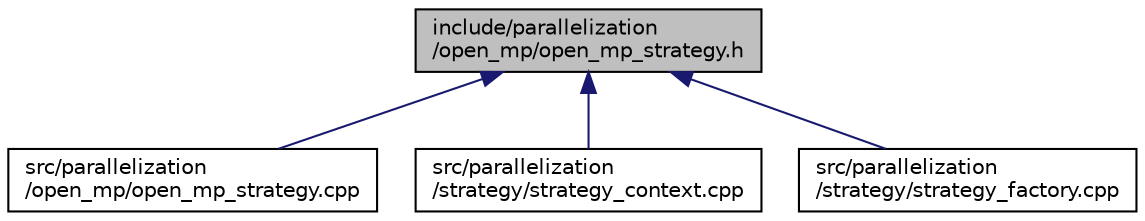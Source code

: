 digraph "include/parallelization/open_mp/open_mp_strategy.h"
{
  edge [fontname="Helvetica",fontsize="10",labelfontname="Helvetica",labelfontsize="10"];
  node [fontname="Helvetica",fontsize="10",shape=record];
  Node1 [label="include/parallelization\l/open_mp/open_mp_strategy.h",height=0.2,width=0.4,color="black", fillcolor="grey75", style="filled", fontcolor="black"];
  Node1 -> Node2 [dir="back",color="midnightblue",fontsize="10",style="solid",fontname="Helvetica"];
  Node2 [label="src/parallelization\l/open_mp/open_mp_strategy.cpp",height=0.2,width=0.4,color="black", fillcolor="white", style="filled",URL="$d0/ddb/open__mp__strategy_8cpp.html"];
  Node1 -> Node3 [dir="back",color="midnightblue",fontsize="10",style="solid",fontname="Helvetica"];
  Node3 [label="src/parallelization\l/strategy/strategy_context.cpp",height=0.2,width=0.4,color="black", fillcolor="white", style="filled",URL="$db/ddd/strategy__context_8cpp.html"];
  Node1 -> Node4 [dir="back",color="midnightblue",fontsize="10",style="solid",fontname="Helvetica"];
  Node4 [label="src/parallelization\l/strategy/strategy_factory.cpp",height=0.2,width=0.4,color="black", fillcolor="white", style="filled",URL="$df/d3d/strategy__factory_8cpp.html"];
}
